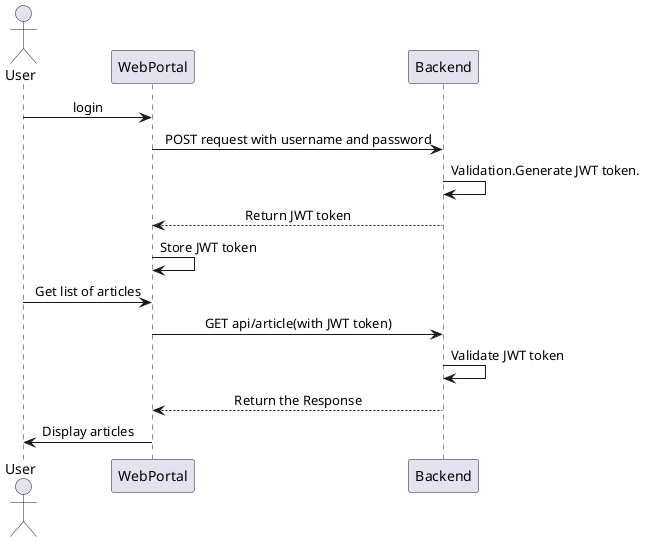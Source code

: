 @startuml
skinparam SequenceMessageAlignment center
actor User
User -> WebPortal: login
WebPortal -> Backend:POST request with username and password
Backend ->Backend:Validation.Generate JWT token.
Backend -->WebPortal:Return JWT token
WebPortal ->WebPortal:Store JWT token
User -> WebPortal:Get list of articles
WebPortal ->Backend:GET api/article(with JWT token)
Backend ->Backend:Validate JWT token
Backend-->WebPortal:Return the Response
WebPortal -> User: Display articles
@enduml
